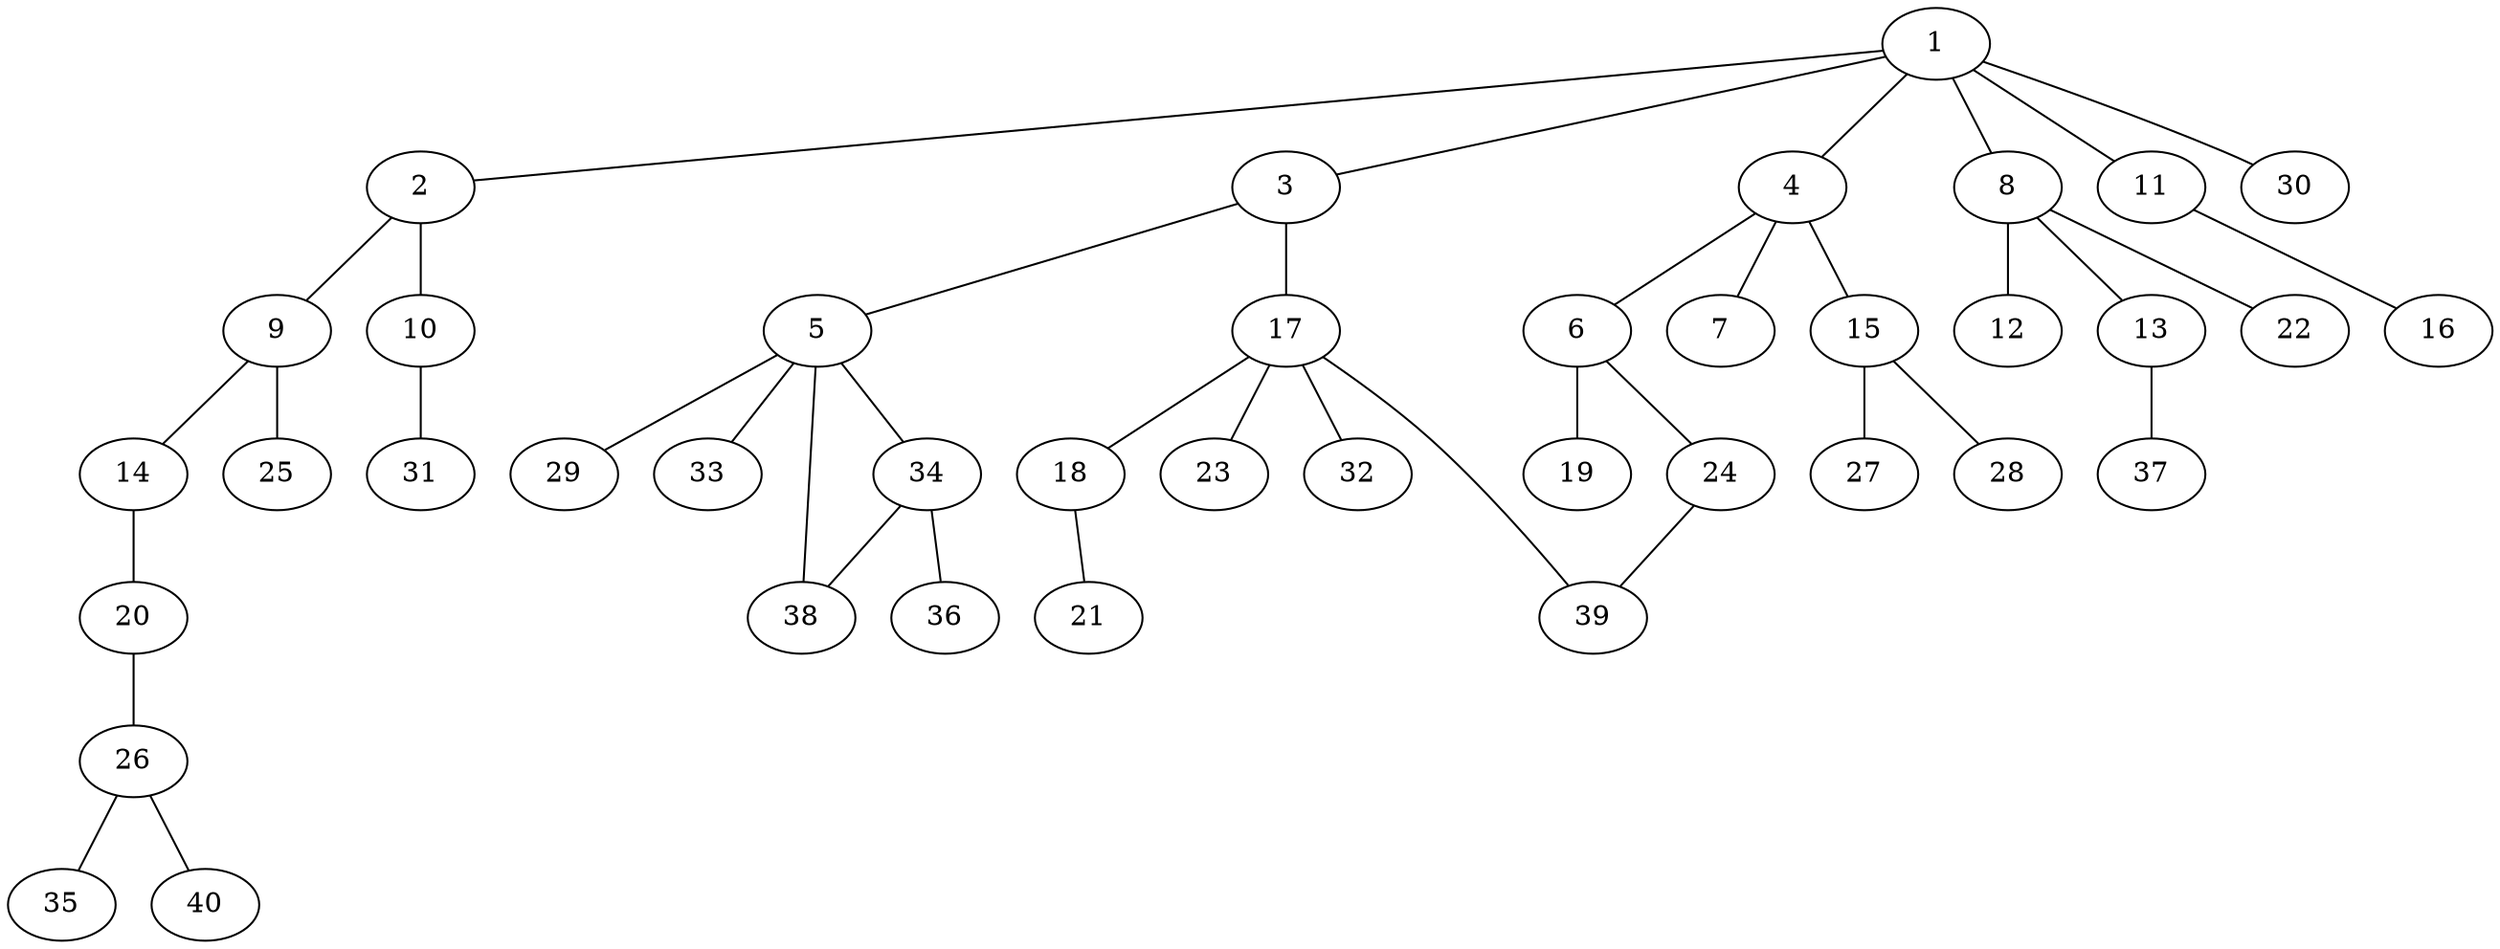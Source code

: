 graph graphname {1--2
1--3
1--4
1--8
1--11
1--30
2--9
2--10
3--5
3--17
4--6
4--7
4--15
5--29
5--33
5--34
5--38
6--19
6--24
8--12
8--13
8--22
9--14
9--25
10--31
11--16
13--37
14--20
15--27
15--28
17--18
17--23
17--32
17--39
18--21
20--26
24--39
26--35
26--40
34--36
34--38
}